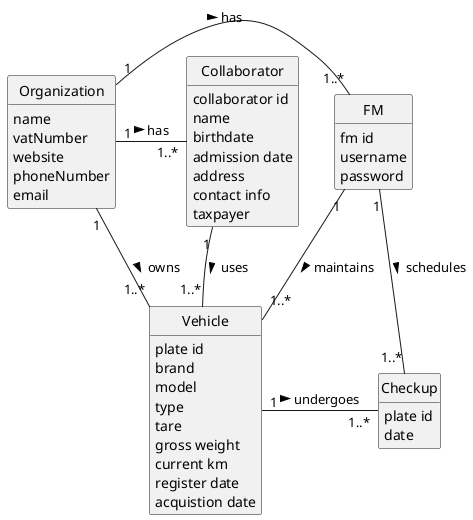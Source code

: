 @startuml
skinparam monochrome true
skinparam packageStyle rectangle
skinparam shadowing false
skinparam classAttributeIconSize 0

hide circle
hide methods


class Organization {
    name
    vatNumber
    website
    phoneNumber
    email
}
class Vehicle {
    plate id
    brand
    model
    type
    tare
    gross weight
    current km
    register date
    acquistion date
}
class Collaborator {
    collaborator id
    name
    birthdate
    admission date
    address
    contact info
    taxpayer
}

class FM {
    fm id
    username
    password

}

class Checkup {
    plate id
    date

}

Organization "1" - "1..*" FM: has >
Organization "1" - "1..*" Collaborator: has >
Organization "1" - "1..*" Vehicle: owns >
Collaborator "1" -- "1..*" Vehicle: uses >
FM "1" -- "1..*" Vehicle: maintains >
FM "1" - "1..*" Checkup: schedules >
Vehicle "1" - "1..*" Checkup: undergoes >


@enduml
